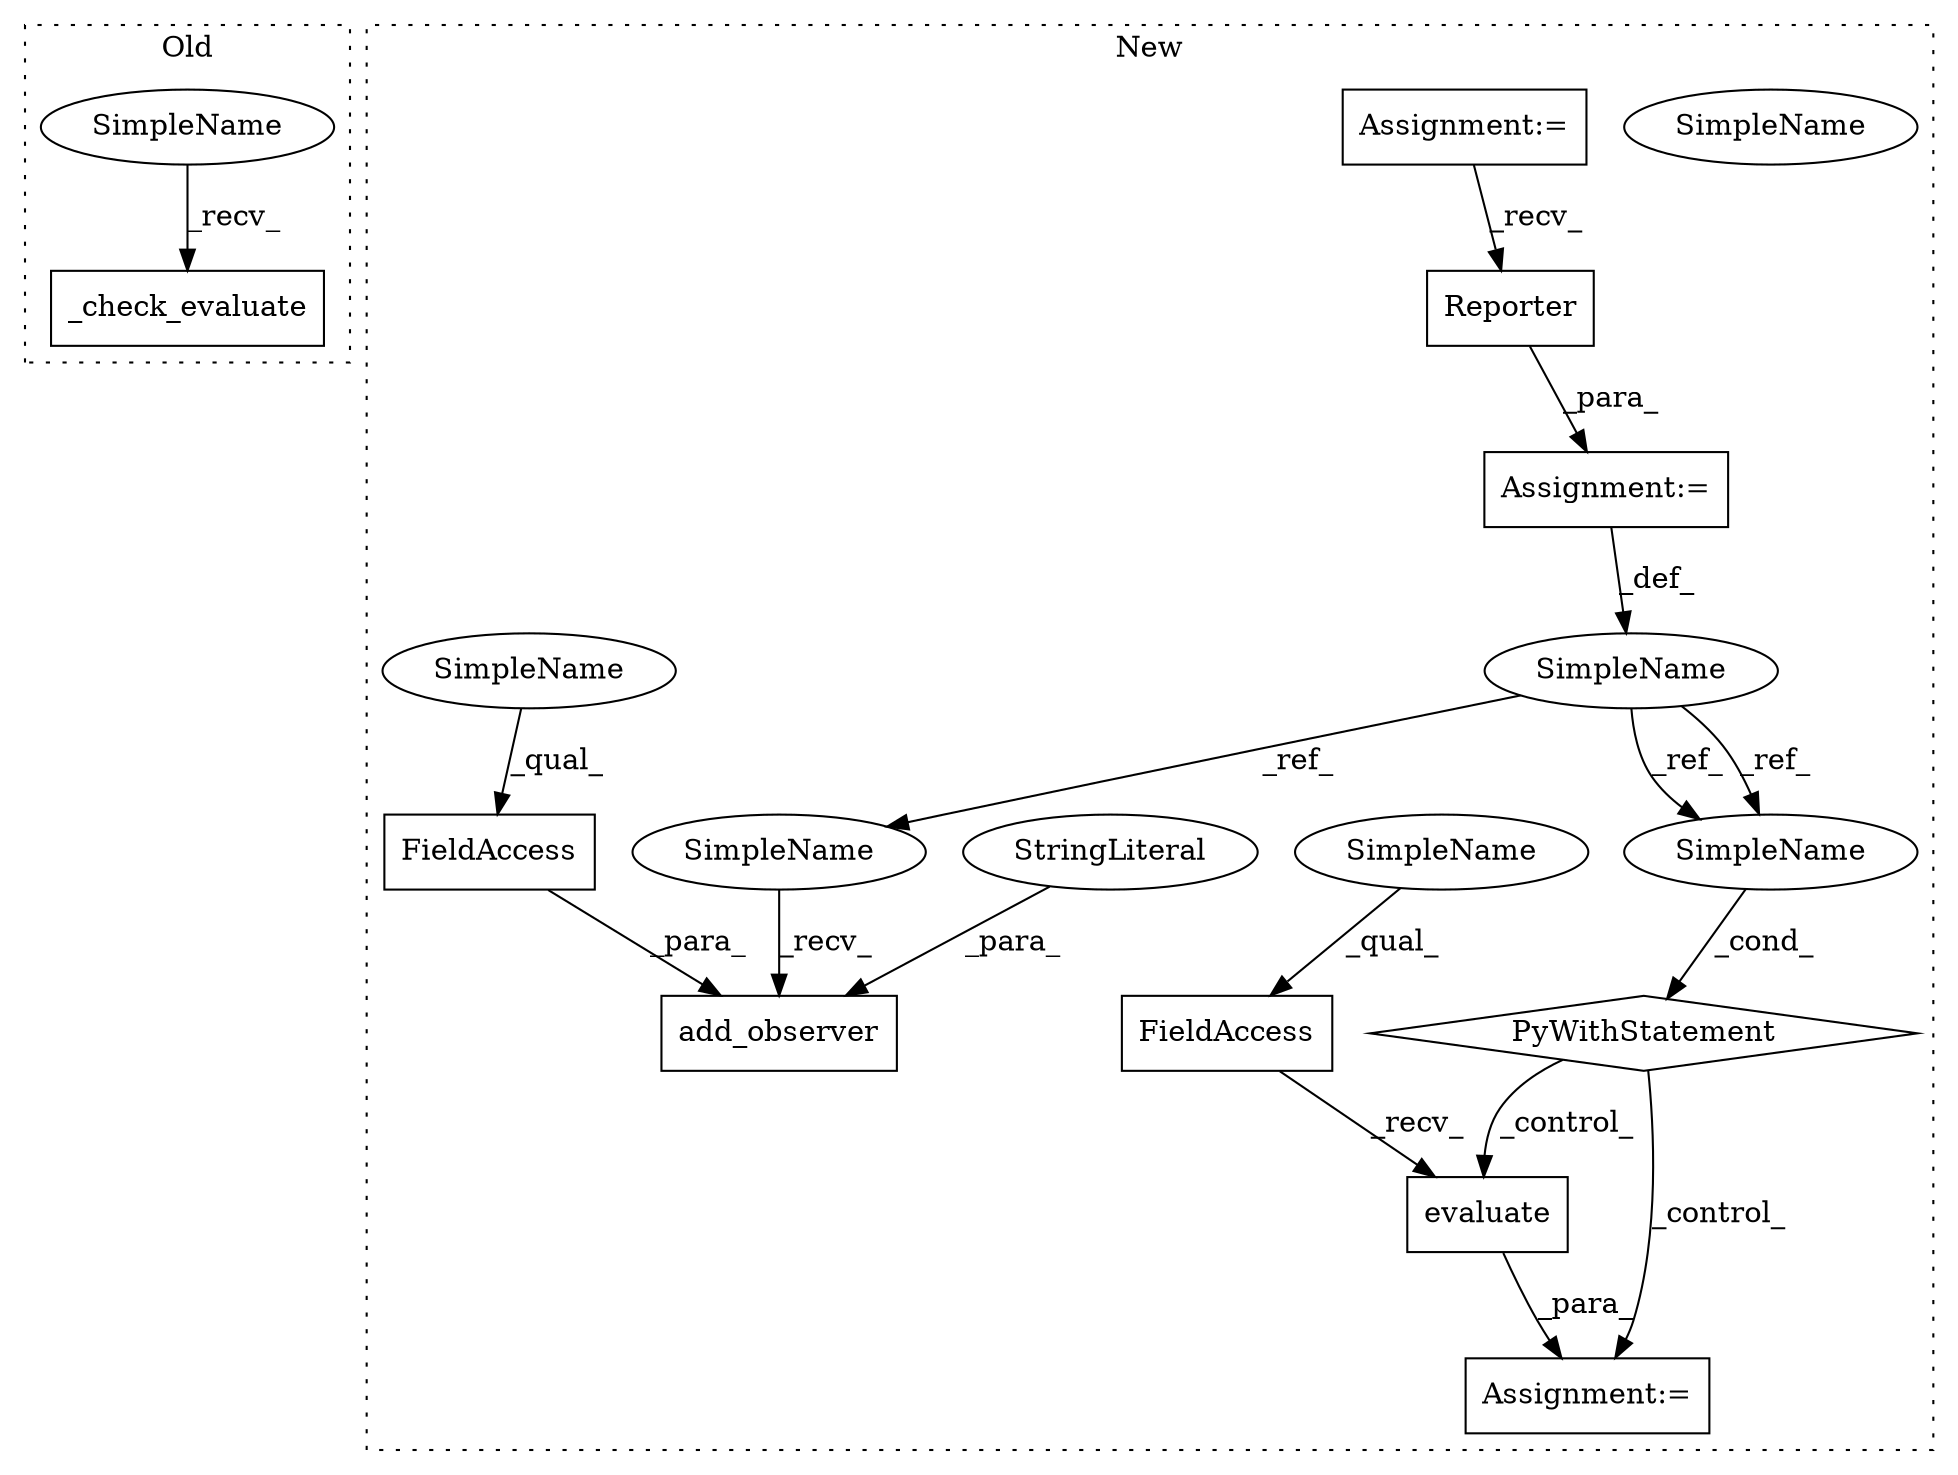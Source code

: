 digraph G {
subgraph cluster0 {
1 [label="_check_evaluate" a="32" s="3729" l="17" shape="box"];
14 [label="SimpleName" a="42" s="3724" l="4" shape="ellipse"];
label = "Old";
style="dotted";
}
subgraph cluster1 {
2 [label="add_observer" a="32" s="2046,2075" l="13,1" shape="box"];
3 [label="SimpleName" a="42" s="2004" l="8" shape="ellipse"];
4 [label="evaluate" a="32" s="2131" l="10" shape="box"];
5 [label="SimpleName" a="42" s="2092" l="8" shape="ellipse"];
6 [label="PyWithStatement" a="104" s="2082,2100" l="10,2" shape="diamond"];
7 [label="FieldAccess" a="22" s="2066" l="9" shape="box"];
8 [label="FieldAccess" a="22" s="2116" l="14" shape="box"];
9 [label="Reporter" a="32" s="2021" l="10" shape="box"];
10 [label="Assignment:=" a="7" s="2115" l="1" shape="box"];
11 [label="Assignment:=" a="7" s="2012" l="1" shape="box"];
12 [label="Assignment:=" a="7" s="1973" l="7" shape="box"];
13 [label="StringLiteral" a="45" s="2059" l="6" shape="ellipse"];
15 [label="SimpleName" a="42" s="2116" l="4" shape="ellipse"];
16 [label="SimpleName" a="42" s="2066" l="4" shape="ellipse"];
17 [label="SimpleName" a="42" s="2092" l="8" shape="ellipse"];
18 [label="SimpleName" a="42" s="2037" l="8" shape="ellipse"];
label = "New";
style="dotted";
}
3 -> 17 [label="_ref_"];
3 -> 17 [label="_ref_"];
3 -> 18 [label="_ref_"];
4 -> 10 [label="_para_"];
6 -> 10 [label="_control_"];
6 -> 4 [label="_control_"];
7 -> 2 [label="_para_"];
8 -> 4 [label="_recv_"];
9 -> 11 [label="_para_"];
11 -> 3 [label="_def_"];
12 -> 9 [label="_recv_"];
13 -> 2 [label="_para_"];
14 -> 1 [label="_recv_"];
15 -> 8 [label="_qual_"];
16 -> 7 [label="_qual_"];
17 -> 6 [label="_cond_"];
18 -> 2 [label="_recv_"];
}
